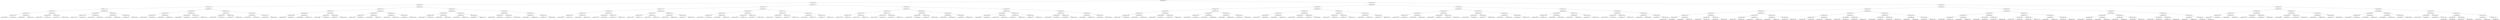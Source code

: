 digraph G{
1081719484 [label="Node{data=[9246, 9246]}"]
1081719484 -> 1812227590
1812227590 [label="Node{data=[5679, 5679]}"]
1812227590 -> 1603063005
1603063005 [label="Node{data=[3349, 3349]}"]
1603063005 -> 1119775453
1119775453 [label="Node{data=[2857, 2857]}"]
1119775453 -> 1327469676
1327469676 [label="Node{data=[1747, 1747]}"]
1327469676 -> 15007711
15007711 [label="Node{data=[1507, 1507]}"]
15007711 -> 959914298
959914298 [label="Node{data=[1503, 1503]}"]
959914298 -> 141450307
141450307 [label="Node{data=[1501, 1501]}"]
141450307 -> 996218326
996218326 [label="Node{data=[1500, 1500]}"]
141450307 -> 484188002
484188002 [label="Node{data=[1502, 1502]}"]
959914298 -> 484627250
484627250 [label="Node{data=[1505, 1505]}"]
484627250 -> 1712593065
1712593065 [label="Node{data=[1504, 1504]}"]
484627250 -> 1432911384
1432911384 [label="Node{data=[1506, 1506]}"]
15007711 -> 699616472
699616472 [label="Node{data=[1511, 1511]}"]
699616472 -> 599945631
599945631 [label="Node{data=[1509, 1509]}"]
599945631 -> 1708520478
1708520478 [label="Node{data=[1508, 1508]}"]
599945631 -> 1943784962
1943784962 [label="Node{data=[1510, 1510]}"]
699616472 -> 1086167341
1086167341 [label="Node{data=[1564, 1564]}"]
1086167341 -> 1891845676
1891845676 [label="Node{data=[1512, 1512]}"]
1086167341 -> 989604142
989604142 [label="Node{data=[1623, 1623]}"]
1327469676 -> 402279341
402279341 [label="Node{data=[2256, 2256]}"]
402279341 -> 1000524942
1000524942 [label="Node{data=[1868, 1868]}"]
1000524942 -> 1371152368
1371152368 [label="Node{data=[1813, 1813]}"]
1371152368 -> 173337008
173337008 [label="Node{data=[1773, 1773]}"]
1371152368 -> 1328970868
1328970868 [label="Node{data=[1830, 1830]}"]
1000524942 -> 1658654624
1658654624 [label="Node{data=[1906, 1906]}"]
1658654624 -> 1671027092
1671027092 [label="Node{data=[1903, 1903]}"]
1658654624 -> 1320002878
1320002878 [label="Node{data=[2255, 2255]}"]
402279341 -> 847553859
847553859 [label="Node{data=[2853, 2853]}"]
847553859 -> 950934716
950934716 [label="Node{data=[2258, 2258]}"]
950934716 -> 357971780
357971780 [label="Node{data=[2257, 2257]}"]
950934716 -> 921826437
921826437 [label="Node{data=[2852, 2852]}"]
847553859 -> 566817189
566817189 [label="Node{data=[2855, 2855]}"]
566817189 -> 1774928604
1774928604 [label="Node{data=[2854, 2854]}"]
566817189 -> 1292088502
1292088502 [label="Node{data=[2856, 2856]}"]
1119775453 -> 1953444943
1953444943 [label="Node{data=[3313, 3313]}"]
1953444943 -> 307013310
307013310 [label="Node{data=[2865, 2865]}"]
307013310 -> 564321161
564321161 [label="Node{data=[2861, 2861]}"]
564321161 -> 1901362447
1901362447 [label="Node{data=[2859, 2859]}"]
1901362447 -> 2090136102
2090136102 [label="Node{data=[2858, 2858]}"]
1901362447 -> 194695772
194695772 [label="Node{data=[2860, 2860]}"]
564321161 -> 1020476981
1020476981 [label="Node{data=[2863, 2863]}"]
1020476981 -> 1857912997
1857912997 [label="Node{data=[2862, 2862]}"]
1020476981 -> 895703702
895703702 [label="Node{data=[2864, 2864]}"]
307013310 -> 1756784212
1756784212 [label="Node{data=[3060, 3060]}"]
1756784212 -> 1295110113
1295110113 [label="Node{data=[2867, 2867]}"]
1295110113 -> 1334564426
1334564426 [label="Node{data=[2866, 2866]}"]
1295110113 -> 1611891399
1611891399 [label="Node{data=[3026, 3026]}"]
1756784212 -> 1003277399
1003277399 [label="Node{data=[3311, 3311]}"]
1003277399 -> 2017542664
2017542664 [label="Node{data=[3310, 3310]}"]
1003277399 -> 1768547020
1768547020 [label="Node{data=[3312, 3312]}"]
1953444943 -> 361775260
361775260 [label="Node{data=[3321, 3321]}"]
361775260 -> 1214486541
1214486541 [label="Node{data=[3317, 3317]}"]
1214486541 -> 985711115
985711115 [label="Node{data=[3315, 3315]}"]
985711115 -> 471410717
471410717 [label="Node{data=[3314, 3314]}"]
985711115 -> 186261410
186261410 [label="Node{data=[3316, 3316]}"]
1214486541 -> 1609391420
1609391420 [label="Node{data=[3319, 3319]}"]
1609391420 -> 1669401680
1669401680 [label="Node{data=[3318, 3318]}"]
1609391420 -> 906861053
906861053 [label="Node{data=[3320, 3320]}"]
361775260 -> 1840342929
1840342929 [label="Node{data=[3325, 3325]}"]
1840342929 -> 1476445094
1476445094 [label="Node{data=[3323, 3323]}"]
1476445094 -> 864593786
864593786 [label="Node{data=[3322, 3322]}"]
1476445094 -> 1771049607
1771049607 [label="Node{data=[3324, 3324]}"]
1840342929 -> 259747275
259747275 [label="Node{data=[3327, 3327]}"]
259747275 -> 1362662001
1362662001 [label="Node{data=[3326, 3326]}"]
259747275 -> 670911579
670911579 [label="Node{data=[3328, 3328]}"]
1603063005 -> 1318090249
1318090249 [label="Node{data=[5026, 5026]}"]
1318090249 -> 449924901
449924901 [label="Node{data=[5010, 5010]}"]
449924901 -> 258993428
258993428 [label="Node{data=[5002, 5002]}"]
258993428 -> 1119745846
1119745846 [label="Node{data=[4998, 4998]}"]
1119745846 -> 265351510
265351510 [label="Node{data=[4996, 4996]}"]
265351510 -> 526921710
526921710 [label="Node{data=[4939, 4939]}"]
265351510 -> 1872721498
1872721498 [label="Node{data=[4997, 4997]}"]
1119745846 -> 1119238360
1119238360 [label="Node{data=[5000, 5000]}"]
1119238360 -> 1256467353
1256467353 [label="Node{data=[4999, 4999]}"]
1119238360 -> 338520692
338520692 [label="Node{data=[5001, 5001]}"]
258993428 -> 9761549
9761549 [label="Node{data=[5006, 5006]}"]
9761549 -> 1930918719
1930918719 [label="Node{data=[5004, 5004]}"]
1930918719 -> 415514151
415514151 [label="Node{data=[5003, 5003]}"]
1930918719 -> 1732614529
1732614529 [label="Node{data=[5005, 5005]}"]
9761549 -> 1089340159
1089340159 [label="Node{data=[5008, 5008]}"]
1089340159 -> 141055838
141055838 [label="Node{data=[5007, 5007]}"]
1089340159 -> 837055858
837055858 [label="Node{data=[5009, 5009]}"]
449924901 -> 2049338206
2049338206 [label="Node{data=[5018, 5018]}"]
2049338206 -> 1248814879
1248814879 [label="Node{data=[5014, 5014]}"]
1248814879 -> 7801771
7801771 [label="Node{data=[5012, 5012]}"]
7801771 -> 304783666
304783666 [label="Node{data=[5011, 5011]}"]
7801771 -> 1528775858
1528775858 [label="Node{data=[5013, 5013]}"]
1248814879 -> 1794738001
1794738001 [label="Node{data=[5016, 5016]}"]
1794738001 -> 1382802422
1382802422 [label="Node{data=[5015, 5015]}"]
1794738001 -> 353369016
353369016 [label="Node{data=[5017, 5017]}"]
2049338206 -> 882120575
882120575 [label="Node{data=[5022, 5022]}"]
882120575 -> 309448115
309448115 [label="Node{data=[5020, 5020]}"]
309448115 -> 520681560
520681560 [label="Node{data=[5019, 5019]}"]
309448115 -> 1974469178
1974469178 [label="Node{data=[5021, 5021]}"]
882120575 -> 1636555804
1636555804 [label="Node{data=[5024, 5024]}"]
1636555804 -> 2106296779
2106296779 [label="Node{data=[5023, 5023]}"]
1636555804 -> 630809626
630809626 [label="Node{data=[5025, 5025]}"]
1318090249 -> 1347228481
1347228481 [label="Node{data=[5042, 5042]}"]
1347228481 -> 1872318056
1872318056 [label="Node{data=[5034, 5034]}"]
1872318056 -> 1325221761
1325221761 [label="Node{data=[5030, 5030]}"]
1325221761 -> 548029424
548029424 [label="Node{data=[5028, 5028]}"]
548029424 -> 407215039
407215039 [label="Node{data=[5027, 5027]}"]
548029424 -> 1032482001
1032482001 [label="Node{data=[5029, 5029]}"]
1325221761 -> 435156398
435156398 [label="Node{data=[5032, 5032]}"]
435156398 -> 1806205088
1806205088 [label="Node{data=[5031, 5031]}"]
435156398 -> 1602512393
1602512393 [label="Node{data=[5033, 5033]}"]
1872318056 -> 830891468
830891468 [label="Node{data=[5038, 5038]}"]
830891468 -> 1470280919
1470280919 [label="Node{data=[5036, 5036]}"]
1470280919 -> 2023785219
2023785219 [label="Node{data=[5035, 5035]}"]
1470280919 -> 73930288
73930288 [label="Node{data=[5037, 5037]}"]
830891468 -> 105036660
105036660 [label="Node{data=[5040, 5040]}"]
105036660 -> 1149543271
1149543271 [label="Node{data=[5039, 5039]}"]
105036660 -> 943753327
943753327 [label="Node{data=[5041, 5041]}"]
1347228481 -> 2094907585
2094907585 [label="Node{data=[5050, 5050]}"]
2094907585 -> 1876380981
1876380981 [label="Node{data=[5046, 5046]}"]
1876380981 -> 237589555
237589555 [label="Node{data=[5044, 5044]}"]
237589555 -> 840349289
840349289 [label="Node{data=[5043, 5043]}"]
237589555 -> 543142690
543142690 [label="Node{data=[5045, 5045]}"]
1876380981 -> 1974791417
1974791417 [label="Node{data=[5048, 5048]}"]
1974791417 -> 838379184
838379184 [label="Node{data=[5047, 5047]}"]
1974791417 -> 911928088
911928088 [label="Node{data=[5049, 5049]}"]
2094907585 -> 1799460946
1799460946 [label="Node{data=[5085, 5085]}"]
1799460946 -> 960520935
960520935 [label="Node{data=[5052, 5052]}"]
960520935 -> 1308204633
1308204633 [label="Node{data=[5051, 5051]}"]
960520935 -> 748334805
748334805 [label="Node{data=[5053, 5053]}"]
1799460946 -> 1266561052
1266561052 [label="Node{data=[5133, 5133]}"]
1266561052 -> 1905468622
1905468622 [label="Node{data=[5132, 5132]}"]
1266561052 -> 1889105907
1889105907 [label="Node{data=[5590, 5590]}"]
1812227590 -> 151819059
151819059 [label="Node{data=[7422, 7422]}"]
151819059 -> 868793566
868793566 [label="Node{data=[7390, 7390]}"]
868793566 -> 1536514877
1536514877 [label="Node{data=[7374, 7374]}"]
1536514877 -> 1611172179
1611172179 [label="Node{data=[7366, 7366]}"]
1611172179 -> 233839466
233839466 [label="Node{data=[7362, 7362]}"]
233839466 -> 2074638406
2074638406 [label="Node{data=[6500, 6500]}"]
2074638406 -> 177572029
177572029 [label="Node{data=[6462, 6462]}"]
2074638406 -> 787733165
787733165 [label="Node{data=[7361, 7361]}"]
233839466 -> 592822098
592822098 [label="Node{data=[7364, 7364]}"]
592822098 -> 453478710
453478710 [label="Node{data=[7363, 7363]}"]
592822098 -> 1030826635
1030826635 [label="Node{data=[7365, 7365]}"]
1611172179 -> 233290042
233290042 [label="Node{data=[7370, 7370]}"]
233290042 -> 54929659
54929659 [label="Node{data=[7368, 7368]}"]
54929659 -> 615468956
615468956 [label="Node{data=[7367, 7367]}"]
54929659 -> 272506096
272506096 [label="Node{data=[7369, 7369]}"]
233290042 -> 547375524
547375524 [label="Node{data=[7372, 7372]}"]
547375524 -> 303283387
303283387 [label="Node{data=[7371, 7371]}"]
547375524 -> 1285477066
1285477066 [label="Node{data=[7373, 7373]}"]
1536514877 -> 740789813
740789813 [label="Node{data=[7382, 7382]}"]
740789813 -> 250093436
250093436 [label="Node{data=[7378, 7378]}"]
250093436 -> 17931390
17931390 [label="Node{data=[7376, 7376]}"]
17931390 -> 992151060
992151060 [label="Node{data=[7375, 7375]}"]
17931390 -> 736452963
736452963 [label="Node{data=[7377, 7377]}"]
250093436 -> 1698203804
1698203804 [label="Node{data=[7380, 7380]}"]
1698203804 -> 1757874729
1757874729 [label="Node{data=[7379, 7379]}"]
1698203804 -> 1266131587
1266131587 [label="Node{data=[7381, 7381]}"]
740789813 -> 1268333815
1268333815 [label="Node{data=[7386, 7386]}"]
1268333815 -> 1791238512
1791238512 [label="Node{data=[7384, 7384]}"]
1791238512 -> 981661763
981661763 [label="Node{data=[7383, 7383]}"]
1791238512 -> 1276589610
1276589610 [label="Node{data=[7385, 7385]}"]
1268333815 -> 1324074459
1324074459 [label="Node{data=[7388, 7388]}"]
1324074459 -> 91206359
91206359 [label="Node{data=[7387, 7387]}"]
1324074459 -> 679609049
679609049 [label="Node{data=[7389, 7389]}"]
868793566 -> 1574029189
1574029189 [label="Node{data=[7406, 7406]}"]
1574029189 -> 1300497657
1300497657 [label="Node{data=[7398, 7398]}"]
1300497657 -> 897973908
897973908 [label="Node{data=[7394, 7394]}"]
897973908 -> 220837431
220837431 [label="Node{data=[7392, 7392]}"]
220837431 -> 1586996728
1586996728 [label="Node{data=[7391, 7391]}"]
220837431 -> 861524255
861524255 [label="Node{data=[7393, 7393]}"]
897973908 -> 699590846
699590846 [label="Node{data=[7396, 7396]}"]
699590846 -> 1776974769
1776974769 [label="Node{data=[7395, 7395]}"]
699590846 -> 171031313
171031313 [label="Node{data=[7397, 7397]}"]
1300497657 -> 2006798945
2006798945 [label="Node{data=[7402, 7402]}"]
2006798945 -> 1238672180
1238672180 [label="Node{data=[7400, 7400]}"]
1238672180 -> 1935240780
1935240780 [label="Node{data=[7399, 7399]}"]
1238672180 -> 1958193669
1958193669 [label="Node{data=[7401, 7401]}"]
2006798945 -> 1772413096
1772413096 [label="Node{data=[7404, 7404]}"]
1772413096 -> 92615595
92615595 [label="Node{data=[7403, 7403]}"]
1772413096 -> 1033246297
1033246297 [label="Node{data=[7405, 7405]}"]
1574029189 -> 1949856876
1949856876 [label="Node{data=[7414, 7414]}"]
1949856876 -> 978811875
978811875 [label="Node{data=[7410, 7410]}"]
978811875 -> 375594857
375594857 [label="Node{data=[7408, 7408]}"]
375594857 -> 466286370
466286370 [label="Node{data=[7407, 7407]}"]
375594857 -> 753302307
753302307 [label="Node{data=[7409, 7409]}"]
978811875 -> 762283327
762283327 [label="Node{data=[7412, 7412]}"]
762283327 -> 595156908
595156908 [label="Node{data=[7411, 7411]}"]
762283327 -> 1866911494
1866911494 [label="Node{data=[7413, 7413]}"]
1949856876 -> 1894162094
1894162094 [label="Node{data=[7418, 7418]}"]
1894162094 -> 561101808
561101808 [label="Node{data=[7416, 7416]}"]
561101808 -> 1209795661
1209795661 [label="Node{data=[7415, 7415]}"]
561101808 -> 293330103
293330103 [label="Node{data=[7417, 7417]}"]
1894162094 -> 1437348824
1437348824 [label="Node{data=[7420, 7420]}"]
1437348824 -> 2041490598
2041490598 [label="Node{data=[7419, 7419]}"]
1437348824 -> 1371070898
1371070898 [label="Node{data=[7421, 7421]}"]
151819059 -> 510198102
510198102 [label="Node{data=[8302, 8302]}"]
510198102 -> 711971760
711971760 [label="Node{data=[7783, 7783]}"]
711971760 -> 640192967
640192967 [label="Node{data=[7430, 7430]}"]
640192967 -> 814436801
814436801 [label="Node{data=[7426, 7426]}"]
814436801 -> 1715373367
1715373367 [label="Node{data=[7424, 7424]}"]
1715373367 -> 840448019
840448019 [label="Node{data=[7423, 7423]}"]
1715373367 -> 1356607806
1356607806 [label="Node{data=[7425, 7425]}"]
814436801 -> 984836029
984836029 [label="Node{data=[7428, 7428]}"]
984836029 -> 683035361
683035361 [label="Node{data=[7427, 7427]}"]
984836029 -> 1537029956
1537029956 [label="Node{data=[7429, 7429]}"]
640192967 -> 1786362056
1786362056 [label="Node{data=[7434, 7434]}"]
1786362056 -> 1263973557
1263973557 [label="Node{data=[7432, 7432]}"]
1263973557 -> 1361907324
1361907324 [label="Node{data=[7431, 7431]}"]
1263973557 -> 1664627722
1664627722 [label="Node{data=[7433, 7433]}"]
1786362056 -> 1142980445
1142980445 [label="Node{data=[7666, 7666]}"]
1142980445 -> 984451184
984451184 [label="Node{data=[7617, 7617]}"]
1142980445 -> 63582135
63582135 [label="Node{data=[7767, 7767]}"]
711971760 -> 569426848
569426848 [label="Node{data=[8294, 8294]}"]
569426848 -> 1726843476
1726843476 [label="Node{data=[8290, 8290]}"]
1726843476 -> 819294449
819294449 [label="Node{data=[8288, 8288]}"]
819294449 -> 1655723723
1655723723 [label="Node{data=[8287, 8287]}"]
819294449 -> 1174037758
1174037758 [label="Node{data=[8289, 8289]}"]
1726843476 -> 1339029823
1339029823 [label="Node{data=[8292, 8292]}"]
1339029823 -> 1409698511
1409698511 [label="Node{data=[8291, 8291]}"]
1339029823 -> 878725258
878725258 [label="Node{data=[8293, 8293]}"]
569426848 -> 573245292
573245292 [label="Node{data=[8298, 8298]}"]
573245292 -> 312284183
312284183 [label="Node{data=[8296, 8296]}"]
312284183 -> 1957393593
1957393593 [label="Node{data=[8295, 8295]}"]
312284183 -> 1119438526
1119438526 [label="Node{data=[8297, 8297]}"]
573245292 -> 944978402
944978402 [label="Node{data=[8300, 8300]}"]
944978402 -> 1117044563
1117044563 [label="Node{data=[8299, 8299]}"]
944978402 -> 1840579844
1840579844 [label="Node{data=[8301, 8301]}"]
510198102 -> 1706111674
1706111674 [label="Node{data=[8318, 8318]}"]
1706111674 -> 1141676999
1141676999 [label="Node{data=[8310, 8310]}"]
1141676999 -> 595970610
595970610 [label="Node{data=[8306, 8306]}"]
595970610 -> 1725789795
1725789795 [label="Node{data=[8304, 8304]}"]
1725789795 -> 177581280
177581280 [label="Node{data=[8303, 8303]}"]
1725789795 -> 719834326
719834326 [label="Node{data=[8305, 8305]}"]
595970610 -> 658393058
658393058 [label="Node{data=[8308, 8308]}"]
658393058 -> 710755080
710755080 [label="Node{data=[8307, 8307]}"]
658393058 -> 227022863
227022863 [label="Node{data=[8309, 8309]}"]
1141676999 -> 421389332
421389332 [label="Node{data=[8314, 8314]}"]
421389332 -> 1288286594
1288286594 [label="Node{data=[8312, 8312]}"]
1288286594 -> 206368272
206368272 [label="Node{data=[8311, 8311]}"]
1288286594 -> 1095354358
1095354358 [label="Node{data=[8313, 8313]}"]
421389332 -> 931313295
931313295 [label="Node{data=[8316, 8316]}"]
931313295 -> 910574684
910574684 [label="Node{data=[8315, 8315]}"]
931313295 -> 1561399530
1561399530 [label="Node{data=[8317, 8317]}"]
1706111674 -> 1382554313
1382554313 [label="Node{data=[8945, 8945]}"]
1382554313 -> 1895622853
1895622853 [label="Node{data=[8798, 8798]}"]
1895622853 -> 1956394530
1956394530 [label="Node{data=[8382, 8382]}"]
1956394530 -> 568327707
568327707 [label="Node{data=[8348, 8348]}"]
1956394530 -> 863180475
863180475 [label="Node{data=[8408, 8408]}"]
1895622853 -> 618556112
618556112 [label="Node{data=[8841, 8841]}"]
618556112 -> 837182799
837182799 [label="Node{data=[8838, 8838]}"]
618556112 -> 1863805518
1863805518 [label="Node{data=[8944, 8944]}"]
1382554313 -> 1148878809
1148878809 [label="Node{data=[9242, 9242]}"]
1148878809 -> 321197420
321197420 [label="Node{data=[8947, 8947]}"]
321197420 -> 300668506
300668506 [label="Node{data=[8946, 8946]}"]
321197420 -> 1174051635
1174051635 [label="Node{data=[9241, 9241]}"]
1148878809 -> 1391046882
1391046882 [label="Node{data=[9244, 9244]}"]
1391046882 -> 1776042406
1776042406 [label="Node{data=[9243, 9243]}"]
1391046882 -> 642384833
642384833 [label="Node{data=[9245, 9245]}"]
1081719484 -> 930621240
930621240 [label="Node{data=[9490, 9490]}"]
930621240 -> 671739797
671739797 [label="Node{data=[9426, 9426]}"]
671739797 -> 601049667
601049667 [label="Node{data=[9333, 9333]}"]
601049667 -> 1441862131
1441862131 [label="Node{data=[9262, 9262]}"]
1441862131 -> 591838610
591838610 [label="Node{data=[9254, 9254]}"]
591838610 -> 1146395432
1146395432 [label="Node{data=[9250, 9250]}"]
1146395432 -> 2104250547
2104250547 [label="Node{data=[9248, 9248]}"]
2104250547 -> 550479972
550479972 [label="Node{data=[9247, 9247]}"]
2104250547 -> 921910210
921910210 [label="Node{data=[9249, 9249]}"]
1146395432 -> 1444834287
1444834287 [label="Node{data=[9252, 9252]}"]
1444834287 -> 1239957591
1239957591 [label="Node{data=[9251, 9251]}"]
1444834287 -> 347688326
347688326 [label="Node{data=[9253, 9253]}"]
591838610 -> 993745400
993745400 [label="Node{data=[9258, 9258]}"]
993745400 -> 517934179
517934179 [label="Node{data=[9256, 9256]}"]
517934179 -> 356388119
356388119 [label="Node{data=[9255, 9255]}"]
517934179 -> 1270200139
1270200139 [label="Node{data=[9257, 9257]}"]
993745400 -> 715178844
715178844 [label="Node{data=[9260, 9260]}"]
715178844 -> 1283092095
1283092095 [label="Node{data=[9259, 9259]}"]
715178844 -> 692683858
692683858 [label="Node{data=[9261, 9261]}"]
1441862131 -> 1327522271
1327522271 [label="Node{data=[9270, 9270]}"]
1327522271 -> 1672933700
1672933700 [label="Node{data=[9266, 9266]}"]
1672933700 -> 2082497243
2082497243 [label="Node{data=[9264, 9264]}"]
2082497243 -> 422445593
422445593 [label="Node{data=[9263, 9263]}"]
2082497243 -> 1431086714
1431086714 [label="Node{data=[9265, 9265]}"]
1672933700 -> 27545926
27545926 [label="Node{data=[9268, 9268]}"]
27545926 -> 2121129235
2121129235 [label="Node{data=[9267, 9267]}"]
27545926 -> 398079501
398079501 [label="Node{data=[9269, 9269]}"]
1327522271 -> 661994998
661994998 [label="Node{data=[9329, 9329]}"]
661994998 -> 74999359
74999359 [label="Node{data=[9327, 9327]}"]
74999359 -> 342734566
342734566 [label="Node{data=[9294, 9294]}"]
74999359 -> 1386340408
1386340408 [label="Node{data=[9328, 9328]}"]
661994998 -> 1547037975
1547037975 [label="Node{data=[9331, 9331]}"]
1547037975 -> 456859952
456859952 [label="Node{data=[9330, 9330]}"]
1547037975 -> 1654156855
1654156855 [label="Node{data=[9332, 9332]}"]
601049667 -> 1072034428
1072034428 [label="Node{data=[9410, 9410]}"]
1072034428 -> 1288437186
1288437186 [label="Node{data=[9341, 9341]}"]
1288437186 -> 247162826
247162826 [label="Node{data=[9337, 9337]}"]
247162826 -> 796088828
796088828 [label="Node{data=[9335, 9335]}"]
796088828 -> 1058355324
1058355324 [label="Node{data=[9334, 9334]}"]
796088828 -> 740554673
740554673 [label="Node{data=[9336, 9336]}"]
247162826 -> 2037596360
2037596360 [label="Node{data=[9339, 9339]}"]
2037596360 -> 1283087011
1283087011 [label="Node{data=[9338, 9338]}"]
2037596360 -> 1513774472
1513774472 [label="Node{data=[9340, 9340]}"]
1288437186 -> 1771546369
1771546369 [label="Node{data=[9406, 9406]}"]
1771546369 -> 176279547
176279547 [label="Node{data=[9367, 9367]}"]
176279547 -> 347091786
347091786 [label="Node{data=[9342, 9342]}"]
176279547 -> 477035081
477035081 [label="Node{data=[9405, 9405]}"]
1771546369 -> 1217788266
1217788266 [label="Node{data=[9408, 9408]}"]
1217788266 -> 1290738068
1290738068 [label="Node{data=[9407, 9407]}"]
1217788266 -> 1498433824
1498433824 [label="Node{data=[9409, 9409]}"]
1072034428 -> 847727857
847727857 [label="Node{data=[9418, 9418]}"]
847727857 -> 1430175074
1430175074 [label="Node{data=[9414, 9414]}"]
1430175074 -> 1638481384
1638481384 [label="Node{data=[9412, 9412]}"]
1638481384 -> 980115892
980115892 [label="Node{data=[9411, 9411]}"]
1638481384 -> 847467212
847467212 [label="Node{data=[9413, 9413]}"]
1430175074 -> 309738579
309738579 [label="Node{data=[9416, 9416]}"]
309738579 -> 974656904
974656904 [label="Node{data=[9415, 9415]}"]
309738579 -> 1537189310
1537189310 [label="Node{data=[9417, 9417]}"]
847727857 -> 1931643187
1931643187 [label="Node{data=[9422, 9422]}"]
1931643187 -> 1351985056
1351985056 [label="Node{data=[9420, 9420]}"]
1351985056 -> 710630511
710630511 [label="Node{data=[9419, 9419]}"]
1351985056 -> 206548687
206548687 [label="Node{data=[9421, 9421]}"]
1931643187 -> 1807996260
1807996260 [label="Node{data=[9424, 9424]}"]
1807996260 -> 370591515
370591515 [label="Node{data=[9423, 9423]}"]
1807996260 -> 1725843858
1725843858 [label="Node{data=[9425, 9425]}"]
671739797 -> 395754064
395754064 [label="Node{data=[9458, 9458]}"]
395754064 -> 1644901683
1644901683 [label="Node{data=[9442, 9442]}"]
1644901683 -> 1107626102
1107626102 [label="Node{data=[9434, 9434]}"]
1107626102 -> 1451445117
1451445117 [label="Node{data=[9430, 9430]}"]
1451445117 -> 1961181127
1961181127 [label="Node{data=[9428, 9428]}"]
1961181127 -> 1333542597
1333542597 [label="Node{data=[9427, 9427]}"]
1961181127 -> 626051556
626051556 [label="Node{data=[9429, 9429]}"]
1451445117 -> 1774499472
1774499472 [label="Node{data=[9432, 9432]}"]
1774499472 -> 880977768
880977768 [label="Node{data=[9431, 9431]}"]
1774499472 -> 447102251
447102251 [label="Node{data=[9433, 9433]}"]
1107626102 -> 958060658
958060658 [label="Node{data=[9438, 9438]}"]
958060658 -> 1965464055
1965464055 [label="Node{data=[9436, 9436]}"]
1965464055 -> 1421789660
1421789660 [label="Node{data=[9435, 9435]}"]
1965464055 -> 2136664325
2136664325 [label="Node{data=[9437, 9437]}"]
958060658 -> 275539924
275539924 [label="Node{data=[9440, 9440]}"]
275539924 -> 1371843855
1371843855 [label="Node{data=[9439, 9439]}"]
275539924 -> 1939242690
1939242690 [label="Node{data=[9441, 9441]}"]
1644901683 -> 1538044788
1538044788 [label="Node{data=[9450, 9450]}"]
1538044788 -> 680344850
680344850 [label="Node{data=[9446, 9446]}"]
680344850 -> 1549095385
1549095385 [label="Node{data=[9444, 9444]}"]
1549095385 -> 477447423
477447423 [label="Node{data=[9443, 9443]}"]
1549095385 -> 586969878
586969878 [label="Node{data=[9445, 9445]}"]
680344850 -> 1666760694
1666760694 [label="Node{data=[9448, 9448]}"]
1666760694 -> 368435677
368435677 [label="Node{data=[9447, 9447]}"]
1666760694 -> 596712736
596712736 [label="Node{data=[9449, 9449]}"]
1538044788 -> 1647619719
1647619719 [label="Node{data=[9454, 9454]}"]
1647619719 -> 1152715320
1152715320 [label="Node{data=[9452, 9452]}"]
1152715320 -> 2121592954
2121592954 [label="Node{data=[9451, 9451]}"]
1152715320 -> 1428658825
1428658825 [label="Node{data=[9453, 9453]}"]
1647619719 -> 312493628
312493628 [label="Node{data=[9456, 9456]}"]
312493628 -> 2124970650
2124970650 [label="Node{data=[9455, 9455]}"]
312493628 -> 663134741
663134741 [label="Node{data=[9457, 9457]}"]
395754064 -> 1310496702
1310496702 [label="Node{data=[9474, 9474]}"]
1310496702 -> 1579006439
1579006439 [label="Node{data=[9466, 9466]}"]
1579006439 -> 1666999316
1666999316 [label="Node{data=[9462, 9462]}"]
1666999316 -> 1901655136
1901655136 [label="Node{data=[9460, 9460]}"]
1901655136 -> 1540566162
1540566162 [label="Node{data=[9459, 9459]}"]
1901655136 -> 1756521614
1756521614 [label="Node{data=[9461, 9461]}"]
1666999316 -> 1749995848
1749995848 [label="Node{data=[9464, 9464]}"]
1749995848 -> 1585693653
1585693653 [label="Node{data=[9463, 9463]}"]
1749995848 -> 477549355
477549355 [label="Node{data=[9465, 9465]}"]
1579006439 -> 1729839679
1729839679 [label="Node{data=[9470, 9470]}"]
1729839679 -> 2034309893
2034309893 [label="Node{data=[9468, 9468]}"]
2034309893 -> 958198419
958198419 [label="Node{data=[9467, 9467]}"]
2034309893 -> 333025552
333025552 [label="Node{data=[9469, 9469]}"]
1729839679 -> 778970094
778970094 [label="Node{data=[9472, 9472]}"]
778970094 -> 1594268693
1594268693 [label="Node{data=[9471, 9471]}"]
778970094 -> 22050060
22050060 [label="Node{data=[9473, 9473]}"]
1310496702 -> 1591616807
1591616807 [label="Node{data=[9482, 9482]}"]
1591616807 -> 24120385
24120385 [label="Node{data=[9478, 9478]}"]
24120385 -> 1795018318
1795018318 [label="Node{data=[9476, 9476]}"]
1795018318 -> 1745305096
1745305096 [label="Node{data=[9475, 9475]}"]
1795018318 -> 1197459762
1197459762 [label="Node{data=[9477, 9477]}"]
24120385 -> 1179441052
1179441052 [label="Node{data=[9480, 9480]}"]
1179441052 -> 1120399013
1120399013 [label="Node{data=[9479, 9479]}"]
1179441052 -> 333541259
333541259 [label="Node{data=[9481, 9481]}"]
1591616807 -> 709767836
709767836 [label="Node{data=[9486, 9486]}"]
709767836 -> 178188414
178188414 [label="Node{data=[9484, 9484]}"]
178188414 -> 2001831246
2001831246 [label="Node{data=[9483, 9483]}"]
178188414 -> 1867784472
1867784472 [label="Node{data=[9485, 9485]}"]
709767836 -> 886387900
886387900 [label="Node{data=[9488, 9488]}"]
886387900 -> 1228226392
1228226392 [label="Node{data=[9487, 9487]}"]
886387900 -> 850770117
850770117 [label="Node{data=[9489, 9489]}"]
930621240 -> 2091324266
2091324266 [label="Node{data=[9618, 9618]}"]
2091324266 -> 1640671382
1640671382 [label="Node{data=[9554, 9554]}"]
1640671382 -> 31818760
31818760 [label="Node{data=[9522, 9522]}"]
31818760 -> 512321377
512321377 [label="Node{data=[9506, 9506]}"]
512321377 -> 1517362073
1517362073 [label="Node{data=[9498, 9498]}"]
1517362073 -> 1850447449
1850447449 [label="Node{data=[9494, 9494]}"]
1850447449 -> 1134795356
1134795356 [label="Node{data=[9492, 9492]}"]
1134795356 -> 373575462
373575462 [label="Node{data=[9491, 9491]}"]
1134795356 -> 1153119140
1153119140 [label="Node{data=[9493, 9493]}"]
1850447449 -> 1987091508
1987091508 [label="Node{data=[9496, 9496]}"]
1987091508 -> 694065628
694065628 [label="Node{data=[9495, 9495]}"]
1987091508 -> 492297902
492297902 [label="Node{data=[9497, 9497]}"]
1517362073 -> 15526067
15526067 [label="Node{data=[9502, 9502]}"]
15526067 -> 1921996198
1921996198 [label="Node{data=[9500, 9500]}"]
1921996198 -> 801288786
801288786 [label="Node{data=[9499, 9499]}"]
1921996198 -> 214150058
214150058 [label="Node{data=[9501, 9501]}"]
15526067 -> 1804432369
1804432369 [label="Node{data=[9504, 9504]}"]
1804432369 -> 1671899459
1671899459 [label="Node{data=[9503, 9503]}"]
1804432369 -> 1498236743
1498236743 [label="Node{data=[9505, 9505]}"]
512321377 -> 1220684095
1220684095 [label="Node{data=[9514, 9514]}"]
1220684095 -> 1213253933
1213253933 [label="Node{data=[9510, 9510]}"]
1213253933 -> 308743253
308743253 [label="Node{data=[9508, 9508]}"]
308743253 -> 555943457
555943457 [label="Node{data=[9507, 9507]}"]
308743253 -> 2029082859
2029082859 [label="Node{data=[9509, 9509]}"]
1213253933 -> 916909945
916909945 [label="Node{data=[9512, 9512]}"]
916909945 -> 478759004
478759004 [label="Node{data=[9511, 9511]}"]
916909945 -> 631396322
631396322 [label="Node{data=[9513, 9513]}"]
1220684095 -> 1466328509
1466328509 [label="Node{data=[9518, 9518]}"]
1466328509 -> 1455064335
1455064335 [label="Node{data=[9516, 9516]}"]
1455064335 -> 2620460
2620460 [label="Node{data=[9515, 9515]}"]
1455064335 -> 923645581
923645581 [label="Node{data=[9517, 9517]}"]
1466328509 -> 1403151964
1403151964 [label="Node{data=[9520, 9520]}"]
1403151964 -> 1362232282
1362232282 [label="Node{data=[9519, 9519]}"]
1403151964 -> 1850430284
1850430284 [label="Node{data=[9521, 9521]}"]
31818760 -> 875047382
875047382 [label="Node{data=[9538, 9538]}"]
875047382 -> 1962424713
1962424713 [label="Node{data=[9530, 9530]}"]
1962424713 -> 890619935
890619935 [label="Node{data=[9526, 9526]}"]
890619935 -> 24132802
24132802 [label="Node{data=[9524, 9524]}"]
24132802 -> 1952695203
1952695203 [label="Node{data=[9523, 9523]}"]
24132802 -> 1105365207
1105365207 [label="Node{data=[9525, 9525]}"]
890619935 -> 1521284548
1521284548 [label="Node{data=[9528, 9528]}"]
1521284548 -> 1522160767
1522160767 [label="Node{data=[9527, 9527]}"]
1521284548 -> 816773712
816773712 [label="Node{data=[9529, 9529]}"]
1962424713 -> 1709140130
1709140130 [label="Node{data=[9534, 9534]}"]
1709140130 -> 1482728200
1482728200 [label="Node{data=[9532, 9532]}"]
1482728200 -> 1357979095
1357979095 [label="Node{data=[9531, 9531]}"]
1482728200 -> 399114723
399114723 [label="Node{data=[9533, 9533]}"]
1709140130 -> 156168640
156168640 [label="Node{data=[9536, 9536]}"]
156168640 -> 1416329986
1416329986 [label="Node{data=[9535, 9535]}"]
156168640 -> 204266493
204266493 [label="Node{data=[9537, 9537]}"]
875047382 -> 1261311618
1261311618 [label="Node{data=[9546, 9546]}"]
1261311618 -> 890253014
890253014 [label="Node{data=[9542, 9542]}"]
890253014 -> 976019485
976019485 [label="Node{data=[9540, 9540]}"]
976019485 -> 1345660822
1345660822 [label="Node{data=[9539, 9539]}"]
976019485 -> 1804902676
1804902676 [label="Node{data=[9541, 9541]}"]
890253014 -> 1606829102
1606829102 [label="Node{data=[9544, 9544]}"]
1606829102 -> 45579203
45579203 [label="Node{data=[9543, 9543]}"]
1606829102 -> 2076702100
2076702100 [label="Node{data=[9545, 9545]}"]
1261311618 -> 890599417
890599417 [label="Node{data=[9550, 9550]}"]
890599417 -> 1478472257
1478472257 [label="Node{data=[9548, 9548]}"]
1478472257 -> 1632613346
1632613346 [label="Node{data=[9547, 9547]}"]
1478472257 -> 635470090
635470090 [label="Node{data=[9549, 9549]}"]
890599417 -> 995393776
995393776 [label="Node{data=[9552, 9552]}"]
995393776 -> 511484001
511484001 [label="Node{data=[9551, 9551]}"]
995393776 -> 45142255
45142255 [label="Node{data=[9553, 9553]}"]
1640671382 -> 603580770
603580770 [label="Node{data=[9586, 9586]}"]
603580770 -> 1018539757
1018539757 [label="Node{data=[9570, 9570]}"]
1018539757 -> 1194421938
1194421938 [label="Node{data=[9562, 9562]}"]
1194421938 -> 1132656915
1132656915 [label="Node{data=[9558, 9558]}"]
1132656915 -> 794602232
794602232 [label="Node{data=[9556, 9556]}"]
794602232 -> 1049606968
1049606968 [label="Node{data=[9555, 9555]}"]
794602232 -> 1913067173
1913067173 [label="Node{data=[9557, 9557]}"]
1132656915 -> 647574423
647574423 [label="Node{data=[9560, 9560]}"]
647574423 -> 1826113238
1826113238 [label="Node{data=[9559, 9559]}"]
647574423 -> 793605646
793605646 [label="Node{data=[9561, 9561]}"]
1194421938 -> 1706426236
1706426236 [label="Node{data=[9566, 9566]}"]
1706426236 -> 182418902
182418902 [label="Node{data=[9564, 9564]}"]
182418902 -> 606037165
606037165 [label="Node{data=[9563, 9563]}"]
182418902 -> 1621531430
1621531430 [label="Node{data=[9565, 9565]}"]
1706426236 -> 706922065
706922065 [label="Node{data=[9568, 9568]}"]
706922065 -> 1541549838
1541549838 [label="Node{data=[9567, 9567]}"]
706922065 -> 67572435
67572435 [label="Node{data=[9569, 9569]}"]
1018539757 -> 1345115870
1345115870 [label="Node{data=[9578, 9578]}"]
1345115870 -> 1820365508
1820365508 [label="Node{data=[9574, 9574]}"]
1820365508 -> 642800133
642800133 [label="Node{data=[9572, 9572]}"]
642800133 -> 444417430
444417430 [label="Node{data=[9571, 9571]}"]
642800133 -> 743565857
743565857 [label="Node{data=[9573, 9573]}"]
1820365508 -> 1143950301
1143950301 [label="Node{data=[9576, 9576]}"]
1143950301 -> 1611378991
1611378991 [label="Node{data=[9575, 9575]}"]
1143950301 -> 271190349
271190349 [label="Node{data=[9577, 9577]}"]
1345115870 -> 864680331
864680331 [label="Node{data=[9582, 9582]}"]
864680331 -> 231091588
231091588 [label="Node{data=[9580, 9580]}"]
231091588 -> 821651418
821651418 [label="Node{data=[9579, 9579]}"]
231091588 -> 1884909801
1884909801 [label="Node{data=[9581, 9581]}"]
864680331 -> 207657672
207657672 [label="Node{data=[9584, 9584]}"]
207657672 -> 821443789
821443789 [label="Node{data=[9583, 9583]}"]
207657672 -> 1263159998
1263159998 [label="Node{data=[9585, 9585]}"]
603580770 -> 1882170630
1882170630 [label="Node{data=[9602, 9602]}"]
1882170630 -> 2022823697
2022823697 [label="Node{data=[9594, 9594]}"]
2022823697 -> 2030079130
2030079130 [label="Node{data=[9590, 9590]}"]
2030079130 -> 1611015870
1611015870 [label="Node{data=[9588, 9588]}"]
1611015870 -> 1837938733
1837938733 [label="Node{data=[9587, 9587]}"]
1611015870 -> 466867154
466867154 [label="Node{data=[9589, 9589]}"]
2030079130 -> 1724577902
1724577902 [label="Node{data=[9592, 9592]}"]
1724577902 -> 933757407
933757407 [label="Node{data=[9591, 9591]}"]
1724577902 -> 1064143575
1064143575 [label="Node{data=[9593, 9593]}"]
2022823697 -> 975537067
975537067 [label="Node{data=[9598, 9598]}"]
975537067 -> 194839817
194839817 [label="Node{data=[9596, 9596]}"]
194839817 -> 2093763420
2093763420 [label="Node{data=[9595, 9595]}"]
194839817 -> 799296800
799296800 [label="Node{data=[9597, 9597]}"]
975537067 -> 965389220
965389220 [label="Node{data=[9600, 9600]}"]
965389220 -> 1516000465
1516000465 [label="Node{data=[9599, 9599]}"]
965389220 -> 1154769517
1154769517 [label="Node{data=[9601, 9601]}"]
1882170630 -> 1226107546
1226107546 [label="Node{data=[9610, 9610]}"]
1226107546 -> 632274839
632274839 [label="Node{data=[9606, 9606]}"]
632274839 -> 502111535
502111535 [label="Node{data=[9604, 9604]}"]
502111535 -> 2060272629
2060272629 [label="Node{data=[9603, 9603]}"]
502111535 -> 342046220
342046220 [label="Node{data=[9605, 9605]}"]
632274839 -> 1281912848
1281912848 [label="Node{data=[9608, 9608]}"]
1281912848 -> 1033734231
1033734231 [label="Node{data=[9607, 9607]}"]
1281912848 -> 761247482
761247482 [label="Node{data=[9609, 9609]}"]
1226107546 -> 536950283
536950283 [label="Node{data=[9614, 9614]}"]
536950283 -> 795228907
795228907 [label="Node{data=[9612, 9612]}"]
795228907 -> 2120798304
2120798304 [label="Node{data=[9611, 9611]}"]
795228907 -> 777011505
777011505 [label="Node{data=[9613, 9613]}"]
536950283 -> 122198942
122198942 [label="Node{data=[9616, 9616]}"]
122198942 -> 434591998
434591998 [label="Node{data=[9615, 9615]}"]
122198942 -> 565473394
565473394 [label="Node{data=[9617, 9617]}"]
2091324266 -> 222422204
222422204 [label="Node{data=[9650, 9650]}"]
222422204 -> 1310067425
1310067425 [label="Node{data=[9634, 9634]}"]
1310067425 -> 1838517109
1838517109 [label="Node{data=[9626, 9626]}"]
1838517109 -> 1864384853
1864384853 [label="Node{data=[9622, 9622]}"]
1864384853 -> 1841703945
1841703945 [label="Node{data=[9620, 9620]}"]
1841703945 -> 326726226
326726226 [label="Node{data=[9619, 9619]}"]
1841703945 -> 1391893867
1391893867 [label="Node{data=[9621, 9621]}"]
1864384853 -> 1068586121
1068586121 [label="Node{data=[9624, 9624]}"]
1068586121 -> 1674285330
1674285330 [label="Node{data=[9623, 9623]}"]
1068586121 -> 1006142683
1006142683 [label="Node{data=[9625, 9625]}"]
1838517109 -> 1560501002
1560501002 [label="Node{data=[9630, 9630]}"]
1560501002 -> 1755531583
1755531583 [label="Node{data=[9628, 9628]}"]
1755531583 -> 1465845304
1465845304 [label="Node{data=[9627, 9627]}"]
1755531583 -> 679386708
679386708 [label="Node{data=[9629, 9629]}"]
1560501002 -> 1868712794
1868712794 [label="Node{data=[9632, 9632]}"]
1868712794 -> 502926648
502926648 [label="Node{data=[9631, 9631]}"]
1868712794 -> 851162745
851162745 [label="Node{data=[9633, 9633]}"]
1310067425 -> 1860899396
1860899396 [label="Node{data=[9642, 9642]}"]
1860899396 -> 321829976
321829976 [label="Node{data=[9638, 9638]}"]
321829976 -> 1592848584
1592848584 [label="Node{data=[9636, 9636]}"]
1592848584 -> 832019729
832019729 [label="Node{data=[9635, 9635]}"]
1592848584 -> 131645525
131645525 [label="Node{data=[9637, 9637]}"]
321829976 -> 1643274378
1643274378 [label="Node{data=[9640, 9640]}"]
1643274378 -> 954051276
954051276 [label="Node{data=[9639, 9639]}"]
1643274378 -> 900712403
900712403 [label="Node{data=[9641, 9641]}"]
1860899396 -> 1949594459
1949594459 [label="Node{data=[9646, 9646]}"]
1949594459 -> 103856999
103856999 [label="Node{data=[9644, 9644]}"]
103856999 -> 1399777959
1399777959 [label="Node{data=[9643, 9643]}"]
103856999 -> 414461510
414461510 [label="Node{data=[9645, 9645]}"]
1949594459 -> 1338845344
1338845344 [label="Node{data=[9648, 9648]}"]
1338845344 -> 1277516221
1277516221 [label="Node{data=[9647, 9647]}"]
1338845344 -> 1748674892
1748674892 [label="Node{data=[9649, 9649]}"]
222422204 -> 1363504147
1363504147 [label="Node{data=[9666, 9666]}"]
1363504147 -> 2003551923
2003551923 [label="Node{data=[9658, 9658]}"]
2003551923 -> 291864914
291864914 [label="Node{data=[9654, 9654]}"]
291864914 -> 740834043
740834043 [label="Node{data=[9652, 9652]}"]
740834043 -> 1450700441
1450700441 [label="Node{data=[9651, 9651]}"]
740834043 -> 2139153594
2139153594 [label="Node{data=[9653, 9653]}"]
291864914 -> 1121092873
1121092873 [label="Node{data=[9656, 9656]}"]
1121092873 -> 792756298
792756298 [label="Node{data=[9655, 9655]}"]
1121092873 -> 1185591325
1185591325 [label="Node{data=[9657, 9657]}"]
2003551923 -> 1056385350
1056385350 [label="Node{data=[9662, 9662]}"]
1056385350 -> 1750796636
1750796636 [label="Node{data=[9660, 9660]}"]
1750796636 -> 1135773389
1135773389 [label="Node{data=[9659, 9659]}"]
1750796636 -> 1351351550
1351351550 [label="Node{data=[9661, 9661]}"]
1056385350 -> 1462850224
1462850224 [label="Node{data=[9664, 9664]}"]
1462850224 -> 1729143011
1729143011 [label="Node{data=[9663, 9663]}"]
1462850224 -> 809748002
809748002 [label="Node{data=[9665, 9665]}"]
1363504147 -> 1059107032
1059107032 [label="Node{data=[9692, 9692]}"]
1059107032 -> 1650053470
1650053470 [label="Node{data=[9688, 9688]}"]
1650053470 -> 11301454
11301454 [label="Node{data=[9686, 9686]}"]
11301454 -> 779142831
779142831 [label="Node{data=[9667, 9667]}"]
11301454 -> 342627785
342627785 [label="Node{data=[9687, 9687]}"]
1650053470 -> 940832059
940832059 [label="Node{data=[9690, 9690]}"]
940832059 -> 1540279925
1540279925 [label="Node{data=[9689, 9689]}"]
940832059 -> 1931685405
1931685405 [label="Node{data=[9691, 9691]}"]
1059107032 -> 118865901
118865901 [label="Node{data=[9700, 9700]}"]
118865901 -> 537409561
537409561 [label="Node{data=[9696, 9696]}"]
537409561 -> 219735819
219735819 [label="Node{data=[9694, 9694]}"]
219735819 -> 1730241395
1730241395 [label="Node{data=[9693, 9693]}"]
219735819 -> 1306608301
1306608301 [label="Node{data=[9695, 9695]}"]
537409561 -> 742941688
742941688 [label="Node{data=[9698, 9698]}"]
742941688 -> 1713564101
1713564101 [label="Node{data=[9697, 9697]}"]
742941688 -> 183776393
183776393 [label="Node{data=[9699, 9699]}"]
118865901 -> 1304947536
1304947536 [label="Node{data=[9704, 9704]}"]
1304947536 -> 578750131
578750131 [label="Node{data=[9702, 9702]}"]
578750131 -> 1407365112
1407365112 [label="Node{data=[9701, 9701]}"]
578750131 -> 2014943601
2014943601 [label="Node{data=[9703, 9703]}"]
1304947536 -> 175530057
175530057 [label="Node{data=[9773, 9773]}"]
175530057 -> 1357292842
1357292842 [label="Node{data=[9842, 9842]}"]
}